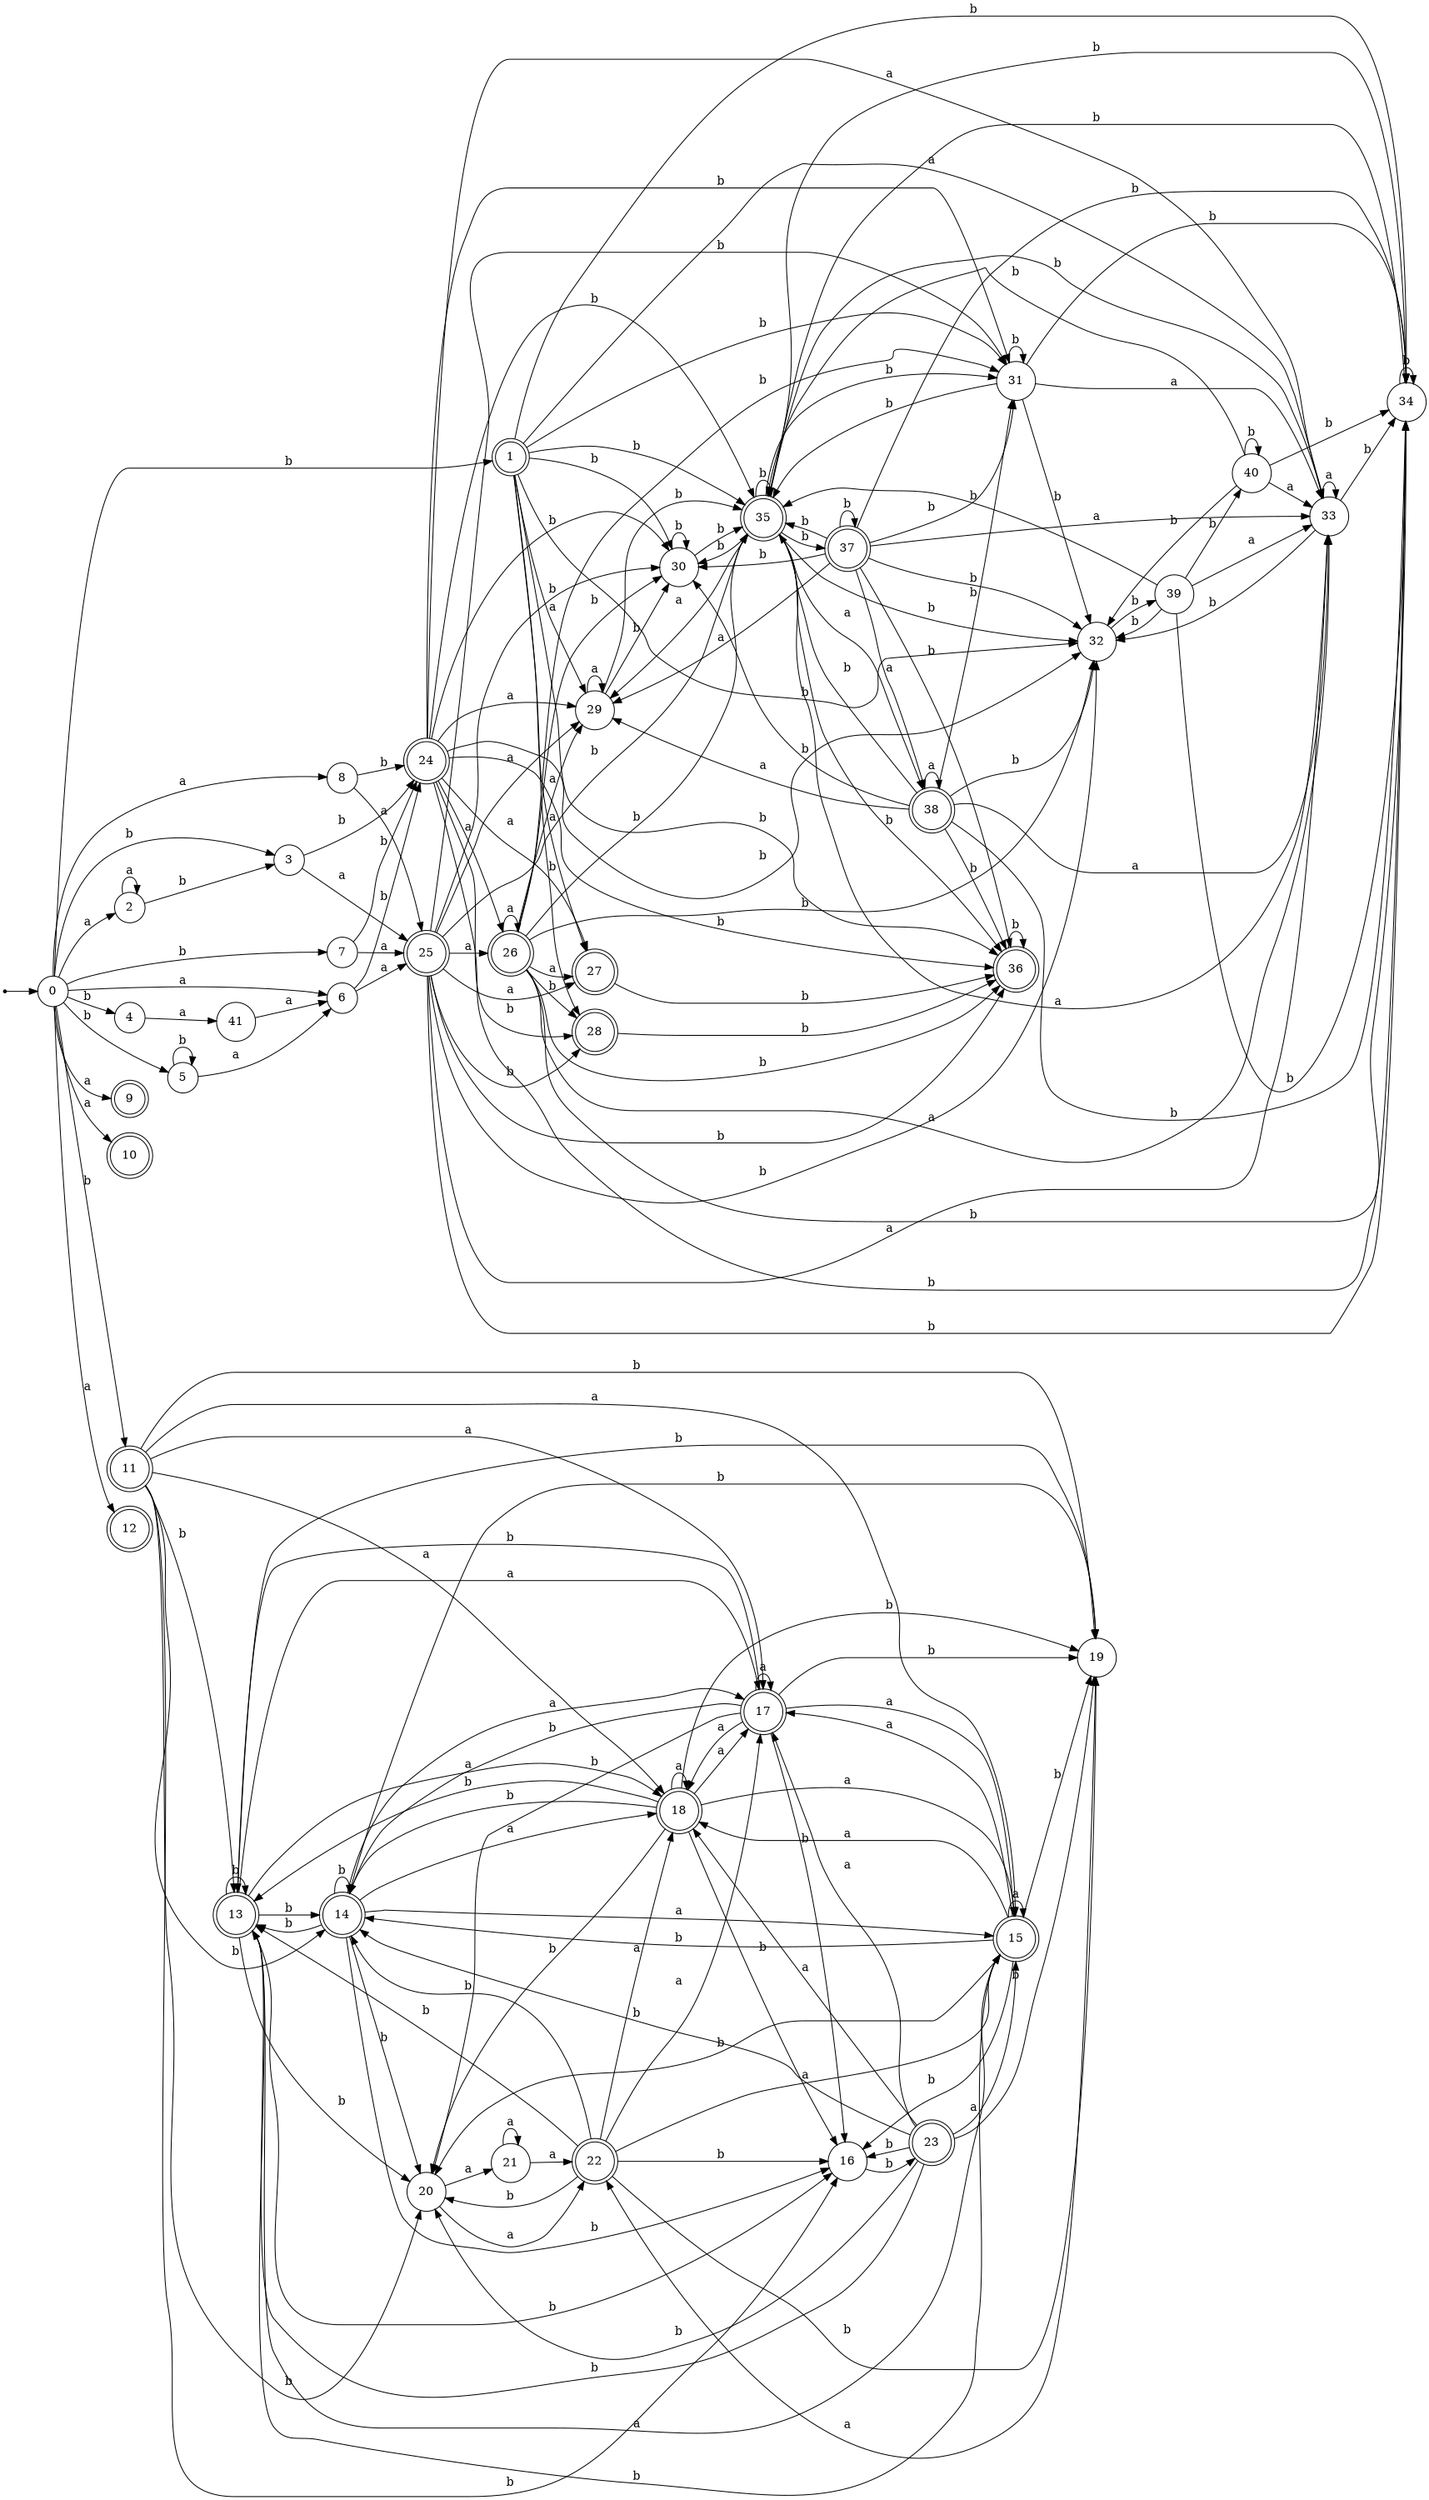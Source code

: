 digraph finite_state_machine {
rankdir=LR;
size="20,20";
node [shape = point]; "dummy0"
node [shape = circle]; "0";
"dummy0" -> "0";
node [shape = doublecircle]; "1";node [shape = circle]; "2";
node [shape = circle]; "3";
node [shape = circle]; "4";
node [shape = circle]; "5";
node [shape = circle]; "6";
node [shape = circle]; "7";
node [shape = circle]; "8";
node [shape = doublecircle]; "9";node [shape = doublecircle]; "10";node [shape = doublecircle]; "11";node [shape = doublecircle]; "12";node [shape = doublecircle]; "13";node [shape = doublecircle]; "14";node [shape = doublecircle]; "15";node [shape = circle]; "16";
node [shape = doublecircle]; "17";node [shape = doublecircle]; "18";node [shape = circle]; "19";
node [shape = circle]; "20";
node [shape = circle]; "21";
node [shape = doublecircle]; "22";node [shape = doublecircle]; "23";node [shape = doublecircle]; "24";node [shape = doublecircle]; "25";node [shape = doublecircle]; "26";node [shape = doublecircle]; "27";node [shape = doublecircle]; "28";node [shape = circle]; "29";
node [shape = circle]; "30";
node [shape = circle]; "31";
node [shape = circle]; "32";
node [shape = circle]; "33";
node [shape = circle]; "34";
node [shape = doublecircle]; "35";node [shape = doublecircle]; "36";node [shape = doublecircle]; "37";node [shape = doublecircle]; "38";node [shape = circle]; "39";
node [shape = circle]; "40";
node [shape = circle]; "41";
"0" -> "1" [label = "b"];
 "0" -> "3" [label = "b"];
 "0" -> "4" [label = "b"];
 "0" -> "5" [label = "b"];
 "0" -> "7" [label = "b"];
 "0" -> "11" [label = "b"];
 "0" -> "2" [label = "a"];
 "0" -> "6" [label = "a"];
 "0" -> "8" [label = "a"];
 "0" -> "9" [label = "a"];
 "0" -> "10" [label = "a"];
 "0" -> "12" [label = "a"];
 "11" -> "16" [label = "b"];
 "11" -> "19" [label = "b"];
 "11" -> "20" [label = "b"];
 "11" -> "13" [label = "b"];
 "11" -> "14" [label = "b"];
 "11" -> "17" [label = "a"];
 "11" -> "18" [label = "a"];
 "11" -> "15" [label = "a"];
 "20" -> "21" [label = "a"];
 "20" -> "22" [label = "a"];
 "22" -> "16" [label = "b"];
 "22" -> "19" [label = "b"];
 "22" -> "20" [label = "b"];
 "22" -> "13" [label = "b"];
 "22" -> "14" [label = "b"];
 "22" -> "17" [label = "a"];
 "22" -> "18" [label = "a"];
 "22" -> "15" [label = "a"];
 "21" -> "21" [label = "a"];
 "21" -> "22" [label = "a"];
 "19" -> "22" [label = "a"];
 "18" -> "17" [label = "a"];
 "18" -> "18" [label = "a"];
 "18" -> "15" [label = "a"];
 "18" -> "16" [label = "b"];
 "18" -> "19" [label = "b"];
 "18" -> "20" [label = "b"];
 "18" -> "13" [label = "b"];
 "18" -> "14" [label = "b"];
 "17" -> "17" [label = "a"];
 "17" -> "18" [label = "a"];
 "17" -> "15" [label = "a"];
 "17" -> "16" [label = "b"];
 "17" -> "19" [label = "b"];
 "17" -> "20" [label = "b"];
 "17" -> "13" [label = "b"];
 "17" -> "14" [label = "b"];
 "16" -> "23" [label = "b"];
 "23" -> "16" [label = "b"];
 "23" -> "19" [label = "b"];
 "23" -> "20" [label = "b"];
 "23" -> "13" [label = "b"];
 "23" -> "14" [label = "b"];
 "23" -> "17" [label = "a"];
 "23" -> "18" [label = "a"];
 "23" -> "15" [label = "a"];
 "15" -> "17" [label = "a"];
 "15" -> "18" [label = "a"];
 "15" -> "15" [label = "a"];
 "15" -> "16" [label = "b"];
 "15" -> "19" [label = "b"];
 "15" -> "20" [label = "b"];
 "15" -> "13" [label = "b"];
 "15" -> "14" [label = "b"];
 "14" -> "16" [label = "b"];
 "14" -> "19" [label = "b"];
 "14" -> "20" [label = "b"];
 "14" -> "13" [label = "b"];
 "14" -> "14" [label = "b"];
 "14" -> "17" [label = "a"];
 "14" -> "18" [label = "a"];
 "14" -> "15" [label = "a"];
 "13" -> "16" [label = "b"];
 "13" -> "19" [label = "b"];
 "13" -> "20" [label = "b"];
 "13" -> "13" [label = "b"];
 "13" -> "14" [label = "b"];
 "13" -> "17" [label = "a"];
 "13" -> "18" [label = "a"];
 "13" -> "15" [label = "a"];
 "8" -> "24" [label = "b"];
 "8" -> "25" [label = "a"];
 "25" -> "33" [label = "a"];
 "25" -> "26" [label = "a"];
 "25" -> "27" [label = "a"];
 "25" -> "29" [label = "a"];
 "25" -> "32" [label = "b"];
 "25" -> "34" [label = "b"];
 "25" -> "35" [label = "b"];
 "25" -> "36" [label = "b"];
 "25" -> "28" [label = "b"];
 "25" -> "30" [label = "b"];
 "25" -> "31" [label = "b"];
 "36" -> "36" [label = "b"];
 "35" -> "32" [label = "b"];
 "35" -> "34" [label = "b"];
 "35" -> "35" [label = "b"];
 "35" -> "36" [label = "b"];
 "35" -> "37" [label = "b"];
 "35" -> "30" [label = "b"];
 "35" -> "31" [label = "b"];
 "35" -> "33" [label = "a"];
 "35" -> "29" [label = "a"];
 "35" -> "38" [label = "a"];
 "38" -> "33" [label = "a"];
 "38" -> "29" [label = "a"];
 "38" -> "38" [label = "a"];
 "38" -> "32" [label = "b"];
 "38" -> "34" [label = "b"];
 "38" -> "35" [label = "b"];
 "38" -> "36" [label = "b"];
 "38" -> "30" [label = "b"];
 "38" -> "31" [label = "b"];
 "37" -> "32" [label = "b"];
 "37" -> "34" [label = "b"];
 "37" -> "35" [label = "b"];
 "37" -> "36" [label = "b"];
 "37" -> "37" [label = "b"];
 "37" -> "30" [label = "b"];
 "37" -> "31" [label = "b"];
 "37" -> "33" [label = "a"];
 "37" -> "29" [label = "a"];
 "37" -> "38" [label = "a"];
 "34" -> "34" [label = "b"];
 "34" -> "35" [label = "b"];
 "33" -> "33" [label = "a"];
 "33" -> "32" [label = "b"];
 "33" -> "34" [label = "b"];
 "33" -> "35" [label = "b"];
 "32" -> "39" [label = "b"];
 "39" -> "32" [label = "b"];
 "39" -> "40" [label = "b"];
 "39" -> "35" [label = "b"];
 "39" -> "34" [label = "b"];
 "39" -> "33" [label = "a"];
 "40" -> "40" [label = "b"];
 "40" -> "32" [label = "b"];
 "40" -> "35" [label = "b"];
 "40" -> "34" [label = "b"];
 "40" -> "33" [label = "a"];
 "31" -> "32" [label = "b"];
 "31" -> "34" [label = "b"];
 "31" -> "35" [label = "b"];
 "31" -> "31" [label = "b"];
 "31" -> "33" [label = "a"];
 "30" -> "35" [label = "b"];
 "30" -> "30" [label = "b"];
 "29" -> "29" [label = "a"];
 "29" -> "35" [label = "b"];
 "29" -> "30" [label = "b"];
 "28" -> "36" [label = "b"];
 "27" -> "36" [label = "b"];
 "26" -> "33" [label = "a"];
 "26" -> "26" [label = "a"];
 "26" -> "27" [label = "a"];
 "26" -> "29" [label = "a"];
 "26" -> "32" [label = "b"];
 "26" -> "34" [label = "b"];
 "26" -> "35" [label = "b"];
 "26" -> "36" [label = "b"];
 "26" -> "28" [label = "b"];
 "26" -> "30" [label = "b"];
 "26" -> "31" [label = "b"];
 "24" -> "33" [label = "a"];
 "24" -> "26" [label = "a"];
 "24" -> "27" [label = "a"];
 "24" -> "29" [label = "a"];
 "24" -> "32" [label = "b"];
 "24" -> "34" [label = "b"];
 "24" -> "35" [label = "b"];
 "24" -> "36" [label = "b"];
 "24" -> "28" [label = "b"];
 "24" -> "30" [label = "b"];
 "24" -> "31" [label = "b"];
 "7" -> "24" [label = "b"];
 "7" -> "25" [label = "a"];
 "6" -> "24" [label = "b"];
 "6" -> "25" [label = "a"];
 "5" -> "5" [label = "b"];
 "5" -> "6" [label = "a"];
 "4" -> "41" [label = "a"];
 "41" -> "6" [label = "a"];
 "3" -> "24" [label = "b"];
 "3" -> "25" [label = "a"];
 "2" -> "2" [label = "a"];
 "2" -> "3" [label = "b"];
 "1" -> "33" [label = "a"];
 "1" -> "27" [label = "a"];
 "1" -> "29" [label = "a"];
 "1" -> "32" [label = "b"];
 "1" -> "34" [label = "b"];
 "1" -> "35" [label = "b"];
 "1" -> "36" [label = "b"];
 "1" -> "28" [label = "b"];
 "1" -> "30" [label = "b"];
 "1" -> "31" [label = "b"];
 }
